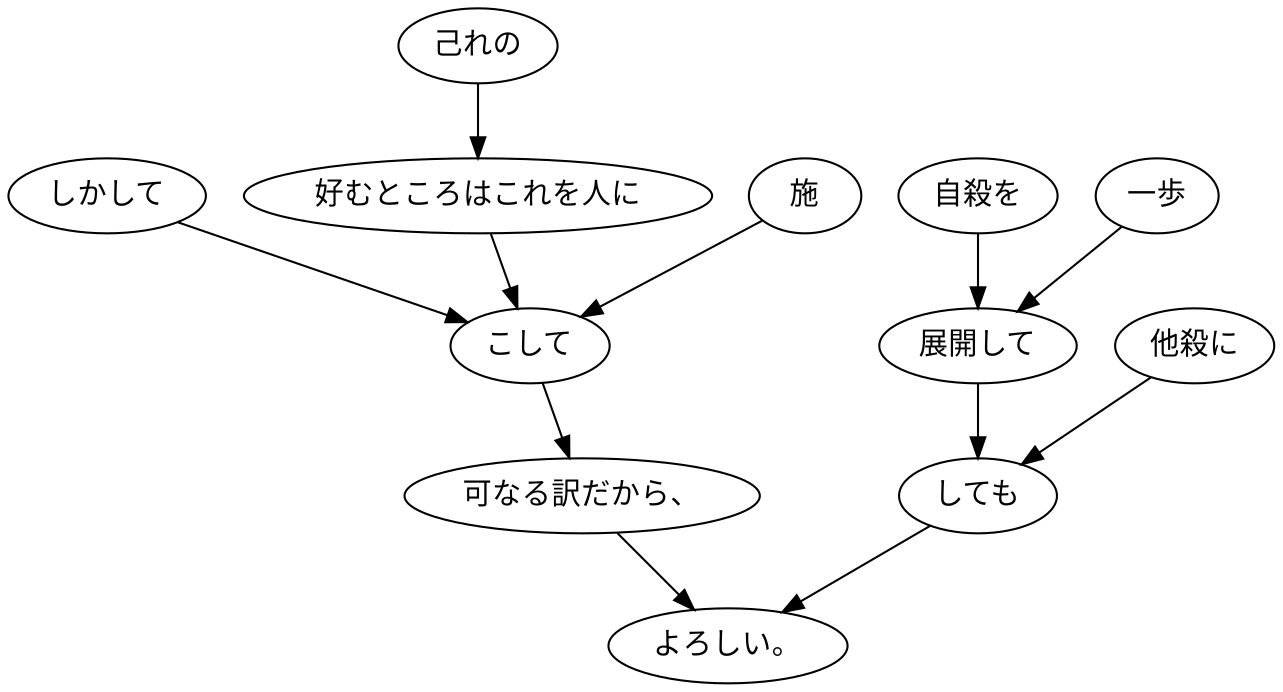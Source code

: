 digraph graph8623 {
	node0 [label="しかして"];
	node1 [label="己れの"];
	node2 [label="好むところはこれを人に"];
	node3 [label="施"];
	node4 [label="こして"];
	node5 [label="可なる訳だから、"];
	node6 [label="自殺を"];
	node7 [label="一歩"];
	node8 [label="展開して"];
	node9 [label="他殺に"];
	node10 [label="しても"];
	node11 [label="よろしい。"];
	node0 -> node4;
	node1 -> node2;
	node2 -> node4;
	node3 -> node4;
	node4 -> node5;
	node5 -> node11;
	node6 -> node8;
	node7 -> node8;
	node8 -> node10;
	node9 -> node10;
	node10 -> node11;
}
